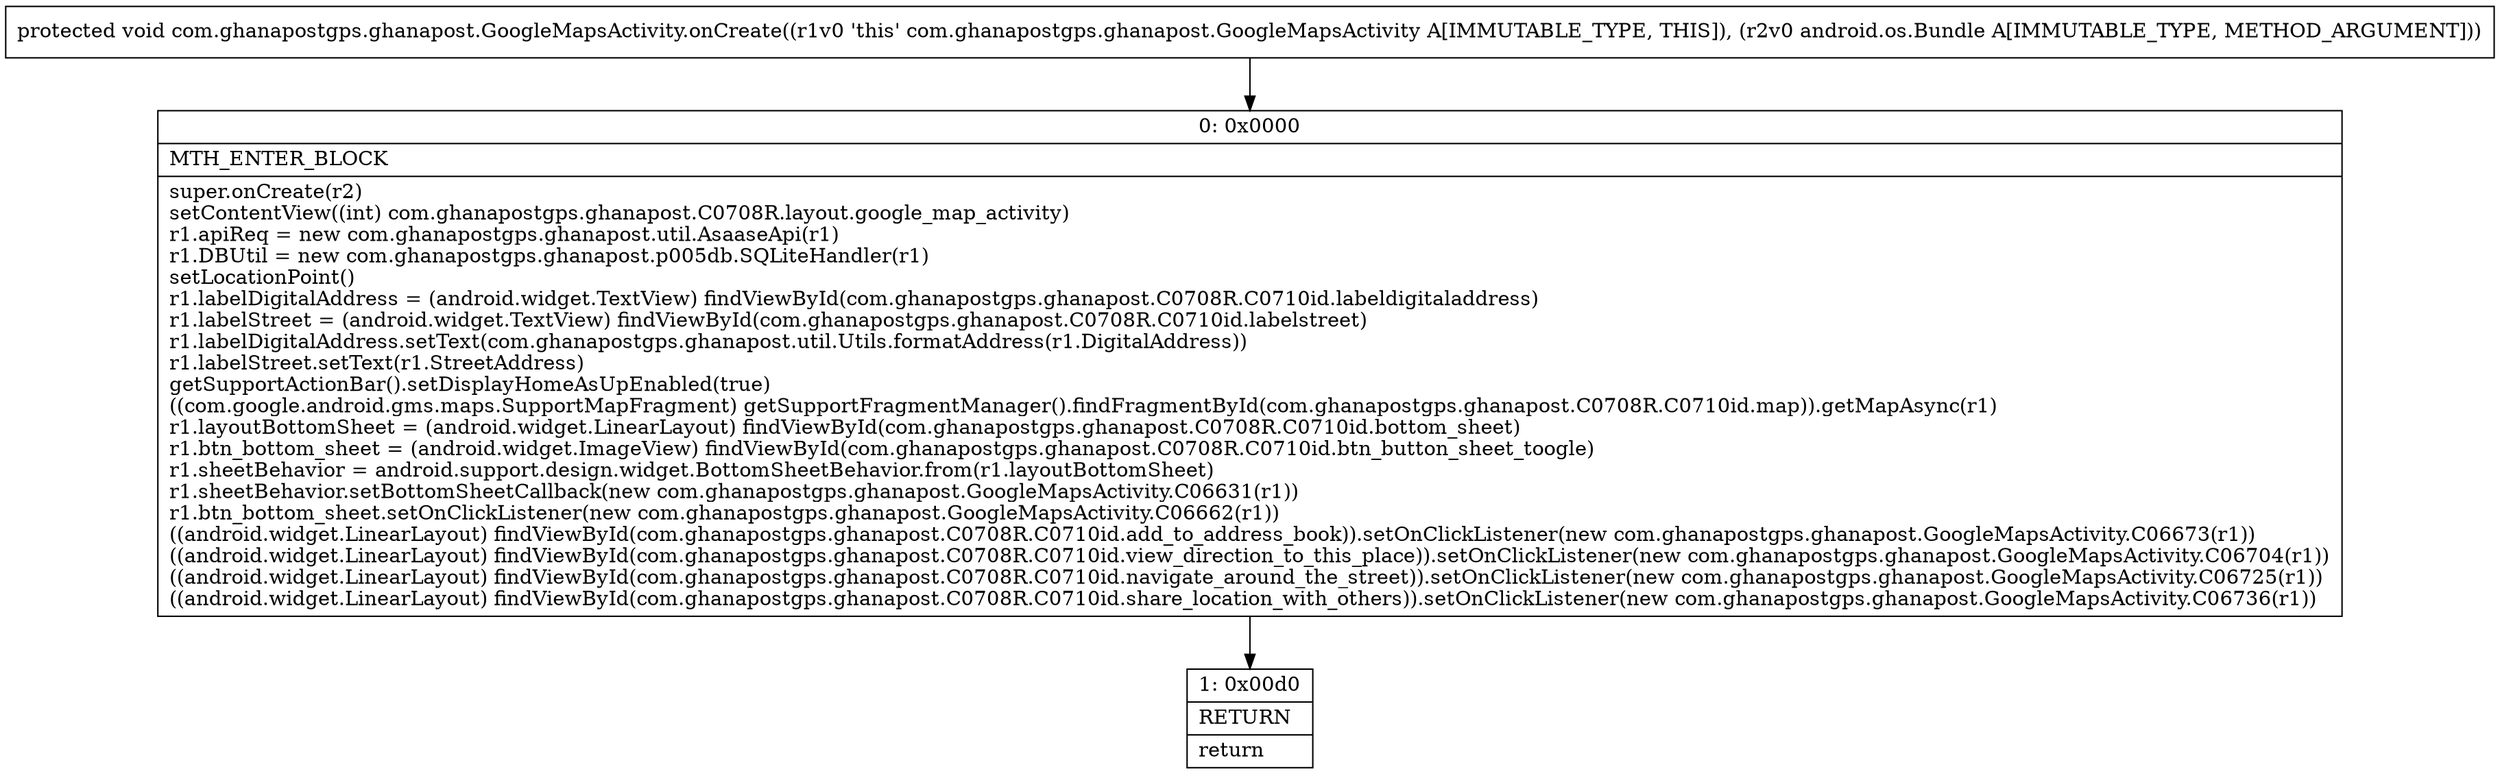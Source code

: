 digraph "CFG forcom.ghanapostgps.ghanapost.GoogleMapsActivity.onCreate(Landroid\/os\/Bundle;)V" {
Node_0 [shape=record,label="{0\:\ 0x0000|MTH_ENTER_BLOCK\l|super.onCreate(r2)\lsetContentView((int) com.ghanapostgps.ghanapost.C0708R.layout.google_map_activity)\lr1.apiReq = new com.ghanapostgps.ghanapost.util.AsaaseApi(r1)\lr1.DBUtil = new com.ghanapostgps.ghanapost.p005db.SQLiteHandler(r1)\lsetLocationPoint()\lr1.labelDigitalAddress = (android.widget.TextView) findViewById(com.ghanapostgps.ghanapost.C0708R.C0710id.labeldigitaladdress)\lr1.labelStreet = (android.widget.TextView) findViewById(com.ghanapostgps.ghanapost.C0708R.C0710id.labelstreet)\lr1.labelDigitalAddress.setText(com.ghanapostgps.ghanapost.util.Utils.formatAddress(r1.DigitalAddress))\lr1.labelStreet.setText(r1.StreetAddress)\lgetSupportActionBar().setDisplayHomeAsUpEnabled(true)\l((com.google.android.gms.maps.SupportMapFragment) getSupportFragmentManager().findFragmentById(com.ghanapostgps.ghanapost.C0708R.C0710id.map)).getMapAsync(r1)\lr1.layoutBottomSheet = (android.widget.LinearLayout) findViewById(com.ghanapostgps.ghanapost.C0708R.C0710id.bottom_sheet)\lr1.btn_bottom_sheet = (android.widget.ImageView) findViewById(com.ghanapostgps.ghanapost.C0708R.C0710id.btn_button_sheet_toogle)\lr1.sheetBehavior = android.support.design.widget.BottomSheetBehavior.from(r1.layoutBottomSheet)\lr1.sheetBehavior.setBottomSheetCallback(new com.ghanapostgps.ghanapost.GoogleMapsActivity.C06631(r1))\lr1.btn_bottom_sheet.setOnClickListener(new com.ghanapostgps.ghanapost.GoogleMapsActivity.C06662(r1))\l((android.widget.LinearLayout) findViewById(com.ghanapostgps.ghanapost.C0708R.C0710id.add_to_address_book)).setOnClickListener(new com.ghanapostgps.ghanapost.GoogleMapsActivity.C06673(r1))\l((android.widget.LinearLayout) findViewById(com.ghanapostgps.ghanapost.C0708R.C0710id.view_direction_to_this_place)).setOnClickListener(new com.ghanapostgps.ghanapost.GoogleMapsActivity.C06704(r1))\l((android.widget.LinearLayout) findViewById(com.ghanapostgps.ghanapost.C0708R.C0710id.navigate_around_the_street)).setOnClickListener(new com.ghanapostgps.ghanapost.GoogleMapsActivity.C06725(r1))\l((android.widget.LinearLayout) findViewById(com.ghanapostgps.ghanapost.C0708R.C0710id.share_location_with_others)).setOnClickListener(new com.ghanapostgps.ghanapost.GoogleMapsActivity.C06736(r1))\l}"];
Node_1 [shape=record,label="{1\:\ 0x00d0|RETURN\l|return\l}"];
MethodNode[shape=record,label="{protected void com.ghanapostgps.ghanapost.GoogleMapsActivity.onCreate((r1v0 'this' com.ghanapostgps.ghanapost.GoogleMapsActivity A[IMMUTABLE_TYPE, THIS]), (r2v0 android.os.Bundle A[IMMUTABLE_TYPE, METHOD_ARGUMENT])) }"];
MethodNode -> Node_0;
Node_0 -> Node_1;
}

